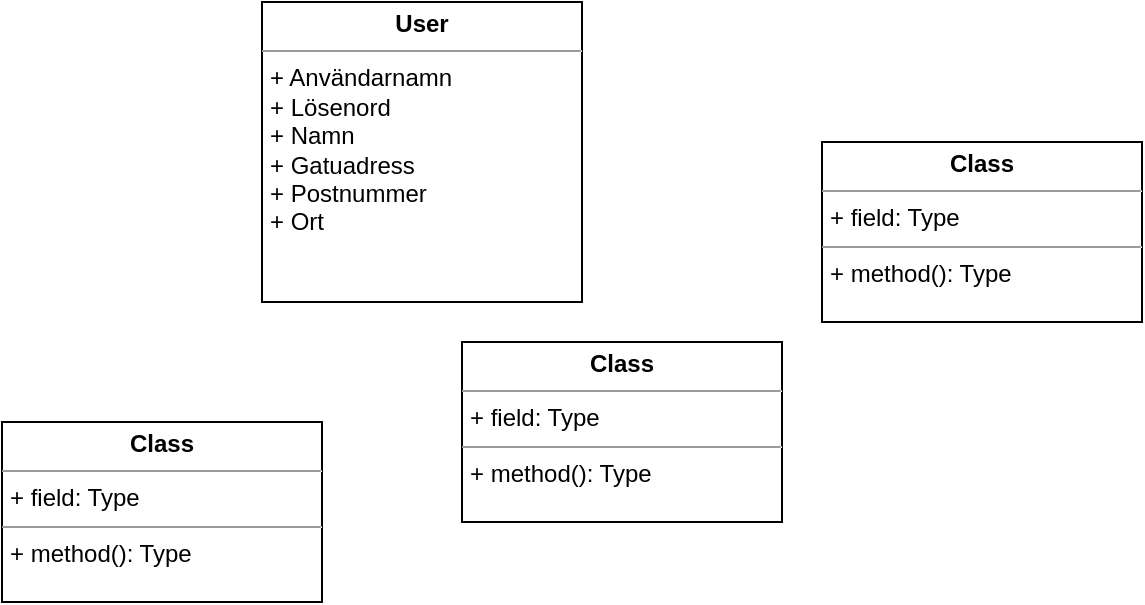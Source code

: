 <mxfile version="20.4.0" type="github">
  <diagram id="1PiErpE5Yp_nghuG1Vao" name="Sida-1">
    <mxGraphModel dx="782" dy="428" grid="1" gridSize="10" guides="1" tooltips="1" connect="1" arrows="1" fold="1" page="1" pageScale="1" pageWidth="827" pageHeight="1169" math="0" shadow="0">
      <root>
        <mxCell id="0" />
        <mxCell id="1" parent="0" />
        <mxCell id="kJNGey1LvwJfaLsbsiNN-1" value="&lt;p style=&quot;margin:0px;margin-top:4px;text-align:center;&quot;&gt;&lt;b&gt;Class&lt;/b&gt;&lt;/p&gt;&lt;hr size=&quot;1&quot;/&gt;&lt;p style=&quot;margin:0px;margin-left:4px;&quot;&gt;+ field: Type&lt;/p&gt;&lt;hr size=&quot;1&quot;/&gt;&lt;p style=&quot;margin:0px;margin-left:4px;&quot;&gt;+ method(): Type&lt;/p&gt;" style="verticalAlign=top;align=left;overflow=fill;fontSize=12;fontFamily=Helvetica;html=1;" vertex="1" parent="1">
          <mxGeometry x="310" y="220" width="160" height="90" as="geometry" />
        </mxCell>
        <mxCell id="kJNGey1LvwJfaLsbsiNN-2" value="&lt;p style=&quot;margin:0px;margin-top:4px;text-align:center;&quot;&gt;&lt;b&gt;Class&lt;/b&gt;&lt;/p&gt;&lt;hr size=&quot;1&quot;/&gt;&lt;p style=&quot;margin:0px;margin-left:4px;&quot;&gt;+ field: Type&lt;/p&gt;&lt;hr size=&quot;1&quot;/&gt;&lt;p style=&quot;margin:0px;margin-left:4px;&quot;&gt;+ method(): Type&lt;/p&gt;" style="verticalAlign=top;align=left;overflow=fill;fontSize=12;fontFamily=Helvetica;html=1;" vertex="1" parent="1">
          <mxGeometry x="80" y="260" width="160" height="90" as="geometry" />
        </mxCell>
        <mxCell id="kJNGey1LvwJfaLsbsiNN-3" value="&lt;p style=&quot;margin:0px;margin-top:4px;text-align:center;&quot;&gt;&lt;b&gt;Class&lt;/b&gt;&lt;/p&gt;&lt;hr size=&quot;1&quot;/&gt;&lt;p style=&quot;margin:0px;margin-left:4px;&quot;&gt;+ field: Type&lt;/p&gt;&lt;hr size=&quot;1&quot;/&gt;&lt;p style=&quot;margin:0px;margin-left:4px;&quot;&gt;+ method(): Type&lt;/p&gt;" style="verticalAlign=top;align=left;overflow=fill;fontSize=12;fontFamily=Helvetica;html=1;" vertex="1" parent="1">
          <mxGeometry x="490" y="120" width="160" height="90" as="geometry" />
        </mxCell>
        <mxCell id="kJNGey1LvwJfaLsbsiNN-4" value="&lt;p style=&quot;margin:0px;margin-top:4px;text-align:center;&quot;&gt;&lt;b&gt;User&lt;/b&gt;&lt;/p&gt;&lt;hr size=&quot;1&quot;&gt;&lt;p style=&quot;margin:0px;margin-left:4px;&quot;&gt;+ Användarnamn&lt;/p&gt;&lt;p style=&quot;margin:0px;margin-left:4px;&quot;&gt;+ Lösenord&lt;/p&gt;&lt;p style=&quot;margin:0px;margin-left:4px;&quot;&gt;+ Namn&lt;/p&gt;&lt;p style=&quot;margin:0px;margin-left:4px;&quot;&gt;+ Gatuadress&lt;/p&gt;&lt;p style=&quot;margin:0px;margin-left:4px;&quot;&gt;+ Postnummer&lt;/p&gt;&lt;p style=&quot;margin:0px;margin-left:4px;&quot;&gt;+ Ort&lt;/p&gt;" style="verticalAlign=top;align=left;overflow=fill;fontSize=12;fontFamily=Helvetica;html=1;" vertex="1" parent="1">
          <mxGeometry x="210" y="50" width="160" height="150" as="geometry" />
        </mxCell>
      </root>
    </mxGraphModel>
  </diagram>
</mxfile>

